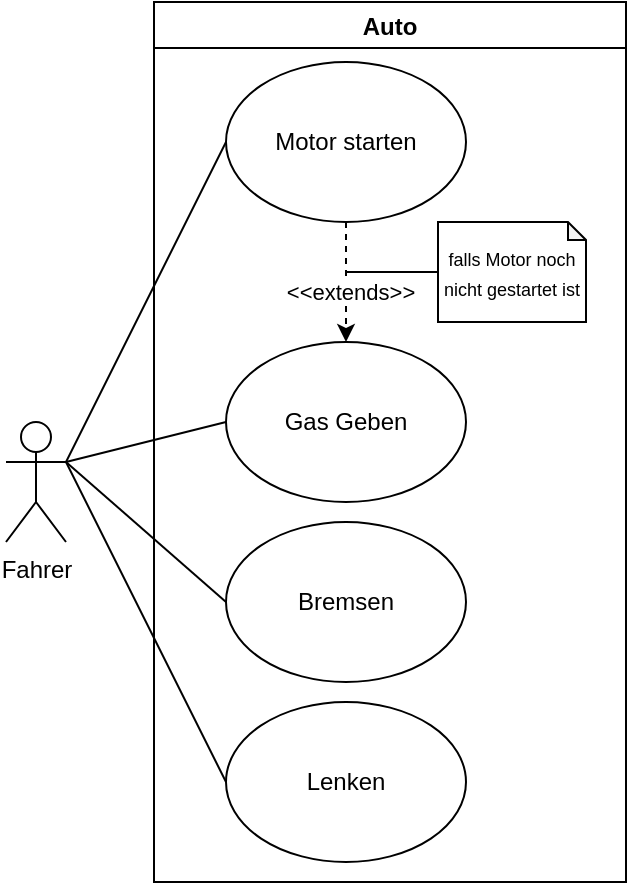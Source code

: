 <mxfile version="15.5.2" type="device"><diagram id="vBURaB48Tbl2nDw2vq1B" name="Page-1"><mxGraphModel dx="1422" dy="796" grid="1" gridSize="10" guides="1" tooltips="1" connect="1" arrows="1" fold="1" page="1" pageScale="1" pageWidth="827" pageHeight="1169" math="0" shadow="0"><root><mxCell id="0"/><mxCell id="1" parent="0"/><mxCell id="CZNYXyvK1NkrjKokPfWg-3" value="Auto" style="swimlane;" parent="1" vertex="1"><mxGeometry x="244" y="90" width="236" height="440" as="geometry"><mxRectangle x="244" y="90" width="60" height="23" as="alternateBounds"/></mxGeometry></mxCell><mxCell id="CZNYXyvK1NkrjKokPfWg-9" value="Motor starten&lt;span style=&quot;color: rgba(0 , 0 , 0 , 0) ; font-family: monospace ; font-size: 0px&quot;&gt;%3CmxGraphModel%3E%3Croot%3E%3CmxCell%20id%3D%220%22%2F%3E%3CmxCell%20id%3D%221%22%20parent%3D%220%22%2F%3E%3CmxCell%20id%3D%222%22%20value%3D%22%22%20style%3D%22edgeStyle%3DorthogonalEdgeStyle%3Brounded%3D0%3BorthogonalLoop%3D1%3BjettySize%3Dauto%3Bhtml%3D1%3B%22%20edge%3D%221%22%20parent%3D%221%22%3E%3CmxGeometry%20relative%3D%221%22%20as%3D%22geometry%22%3E%3CmxPoint%20x%3D%22135%22%20y%3D%22360%22%20as%3D%22sourcePoint%22%2F%3E%3CmxPoint%20x%3D%22135%22%20y%3D%22440%22%20as%3D%22targetPoint%22%2F%3E%3C%2FmxGeometry%3E%3C%2FmxCell%3E%3C%2Froot%3E%3C%2FmxGraphModel%3E&lt;/span&gt;" style="ellipse;whiteSpace=wrap;html=1;" parent="CZNYXyvK1NkrjKokPfWg-3" vertex="1"><mxGeometry x="36" y="30" width="120" height="80" as="geometry"/></mxCell><mxCell id="CZNYXyvK1NkrjKokPfWg-10" value="Gas Geben" style="ellipse;whiteSpace=wrap;html=1;" parent="CZNYXyvK1NkrjKokPfWg-3" vertex="1"><mxGeometry x="36" y="170" width="120" height="80" as="geometry"/></mxCell><mxCell id="CZNYXyvK1NkrjKokPfWg-11" value="Bremsen" style="ellipse;whiteSpace=wrap;html=1;" parent="CZNYXyvK1NkrjKokPfWg-3" vertex="1"><mxGeometry x="36" y="260" width="120" height="80" as="geometry"/></mxCell><mxCell id="CZNYXyvK1NkrjKokPfWg-12" value="Lenken" style="ellipse;whiteSpace=wrap;html=1;" parent="CZNYXyvK1NkrjKokPfWg-3" vertex="1"><mxGeometry x="36" y="350" width="120" height="80" as="geometry"/></mxCell><mxCell id="CZNYXyvK1NkrjKokPfWg-18" value="" style="endArrow=classic;html=1;rounded=0;dashed=1;exitX=0.5;exitY=1;exitDx=0;exitDy=0;entryX=0.5;entryY=0;entryDx=0;entryDy=0;" parent="CZNYXyvK1NkrjKokPfWg-3" source="CZNYXyvK1NkrjKokPfWg-9" target="CZNYXyvK1NkrjKokPfWg-10" edge="1"><mxGeometry width="50" height="50" relative="1" as="geometry"><mxPoint x="182" y="95" as="sourcePoint"/><mxPoint x="162" y="175" as="targetPoint"/></mxGeometry></mxCell><mxCell id="CZNYXyvK1NkrjKokPfWg-19" value="&amp;lt;&amp;lt;extends&amp;gt;&amp;gt;" style="edgeLabel;html=1;align=center;verticalAlign=middle;resizable=0;points=[];" parent="CZNYXyvK1NkrjKokPfWg-18" vertex="1" connectable="0"><mxGeometry x="0.16" y="2" relative="1" as="geometry"><mxPoint as="offset"/></mxGeometry></mxCell><mxCell id="CZNYXyvK1NkrjKokPfWg-20" value="&lt;font style=&quot;font-size: 9px&quot;&gt;falls Motor noch nicht gestartet ist&lt;/font&gt;" style="shape=note;whiteSpace=wrap;html=1;backgroundOutline=1;darkOpacity=0.05;size=9;" parent="CZNYXyvK1NkrjKokPfWg-3" vertex="1"><mxGeometry x="142" y="110" width="74" height="50" as="geometry"/></mxCell><mxCell id="CZNYXyvK1NkrjKokPfWg-4" value="Fahrer" style="shape=umlActor;verticalLabelPosition=bottom;verticalAlign=top;html=1;outlineConnect=0;" parent="1" vertex="1"><mxGeometry x="170" y="300" width="30" height="60" as="geometry"/></mxCell><mxCell id="CZNYXyvK1NkrjKokPfWg-13" value="" style="endArrow=none;html=1;rounded=0;entryX=0;entryY=0.5;entryDx=0;entryDy=0;exitX=1;exitY=0.333;exitDx=0;exitDy=0;exitPerimeter=0;" parent="1" source="CZNYXyvK1NkrjKokPfWg-4" target="CZNYXyvK1NkrjKokPfWg-9" edge="1"><mxGeometry width="50" height="50" relative="1" as="geometry"><mxPoint x="220" y="300" as="sourcePoint"/><mxPoint x="270" y="250" as="targetPoint"/></mxGeometry></mxCell><mxCell id="CZNYXyvK1NkrjKokPfWg-14" value="" style="endArrow=none;html=1;rounded=0;entryX=0;entryY=0.5;entryDx=0;entryDy=0;exitX=1;exitY=0.333;exitDx=0;exitDy=0;exitPerimeter=0;" parent="1" source="CZNYXyvK1NkrjKokPfWg-4" target="CZNYXyvK1NkrjKokPfWg-10" edge="1"><mxGeometry width="50" height="50" relative="1" as="geometry"><mxPoint x="160" y="330.0" as="sourcePoint"/><mxPoint x="304" y="230.0" as="targetPoint"/></mxGeometry></mxCell><mxCell id="CZNYXyvK1NkrjKokPfWg-15" value="" style="endArrow=none;html=1;rounded=0;entryX=0;entryY=0.5;entryDx=0;entryDy=0;exitX=1;exitY=0.333;exitDx=0;exitDy=0;exitPerimeter=0;" parent="1" source="CZNYXyvK1NkrjKokPfWg-4" target="CZNYXyvK1NkrjKokPfWg-11" edge="1"><mxGeometry width="50" height="50" relative="1" as="geometry"><mxPoint x="170" y="340.0" as="sourcePoint"/><mxPoint x="314" y="240.0" as="targetPoint"/></mxGeometry></mxCell><mxCell id="CZNYXyvK1NkrjKokPfWg-16" value="" style="endArrow=none;html=1;rounded=0;entryX=0;entryY=0.5;entryDx=0;entryDy=0;exitX=1;exitY=0.333;exitDx=0;exitDy=0;exitPerimeter=0;" parent="1" source="CZNYXyvK1NkrjKokPfWg-4" target="CZNYXyvK1NkrjKokPfWg-12" edge="1"><mxGeometry width="50" height="50" relative="1" as="geometry"><mxPoint x="180" y="350.0" as="sourcePoint"/><mxPoint x="324" y="250.0" as="targetPoint"/></mxGeometry></mxCell><mxCell id="CZNYXyvK1NkrjKokPfWg-21" value="" style="endArrow=none;html=1;rounded=0;fontSize=9;entryX=0;entryY=0.5;entryDx=0;entryDy=0;entryPerimeter=0;" parent="1" target="CZNYXyvK1NkrjKokPfWg-20" edge="1"><mxGeometry width="50" height="50" relative="1" as="geometry"><mxPoint x="340" y="225" as="sourcePoint"/><mxPoint x="356" y="200" as="targetPoint"/></mxGeometry></mxCell></root></mxGraphModel></diagram></mxfile>